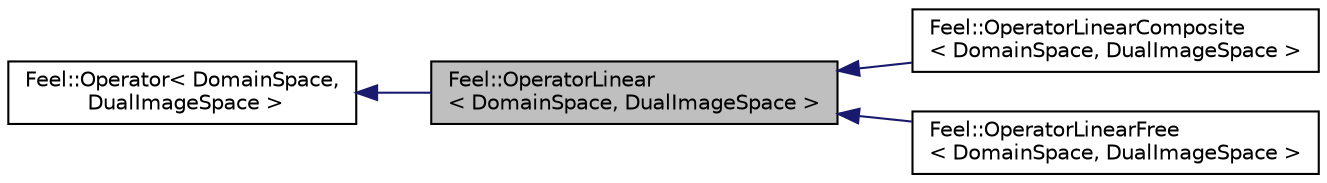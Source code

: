 digraph "Feel::OperatorLinear&lt; DomainSpace, DualImageSpace &gt;"
{
 // LATEX_PDF_SIZE
  edge [fontname="Helvetica",fontsize="10",labelfontname="Helvetica",labelfontsize="10"];
  node [fontname="Helvetica",fontsize="10",shape=record];
  rankdir="LR";
  Node1 [label="Feel::OperatorLinear\l\< DomainSpace, DualImageSpace \>",height=0.2,width=0.4,color="black", fillcolor="grey75", style="filled", fontcolor="black",tooltip="Linear Operator between function spaces, represented by a matrix."];
  Node2 -> Node1 [dir="back",color="midnightblue",fontsize="10",style="solid",fontname="Helvetica"];
  Node2 [label="Feel::Operator\< DomainSpace,\l DualImageSpace \>",height=0.2,width=0.4,color="black", fillcolor="white", style="filled",URL="$classFeel_1_1Operator.html",tooltip="Operator between function spaces."];
  Node1 -> Node3 [dir="back",color="midnightblue",fontsize="10",style="solid",fontname="Helvetica"];
  Node3 [label="Feel::OperatorLinearComposite\l\< DomainSpace, DualImageSpace \>",height=0.2,width=0.4,color="black", fillcolor="white", style="filled",URL="$classFeel_1_1OperatorLinearComposite.html",tooltip=" "];
  Node1 -> Node4 [dir="back",color="midnightblue",fontsize="10",style="solid",fontname="Helvetica"];
  Node4 [label="Feel::OperatorLinearFree\l\< DomainSpace, DualImageSpace \>",height=0.2,width=0.4,color="black", fillcolor="white", style="filled",URL="$classFeel_1_1OperatorLinearFree.html",tooltip="Linear Operator Free between function spaces, represented by a matrix but this matrix is not automati..."];
}
